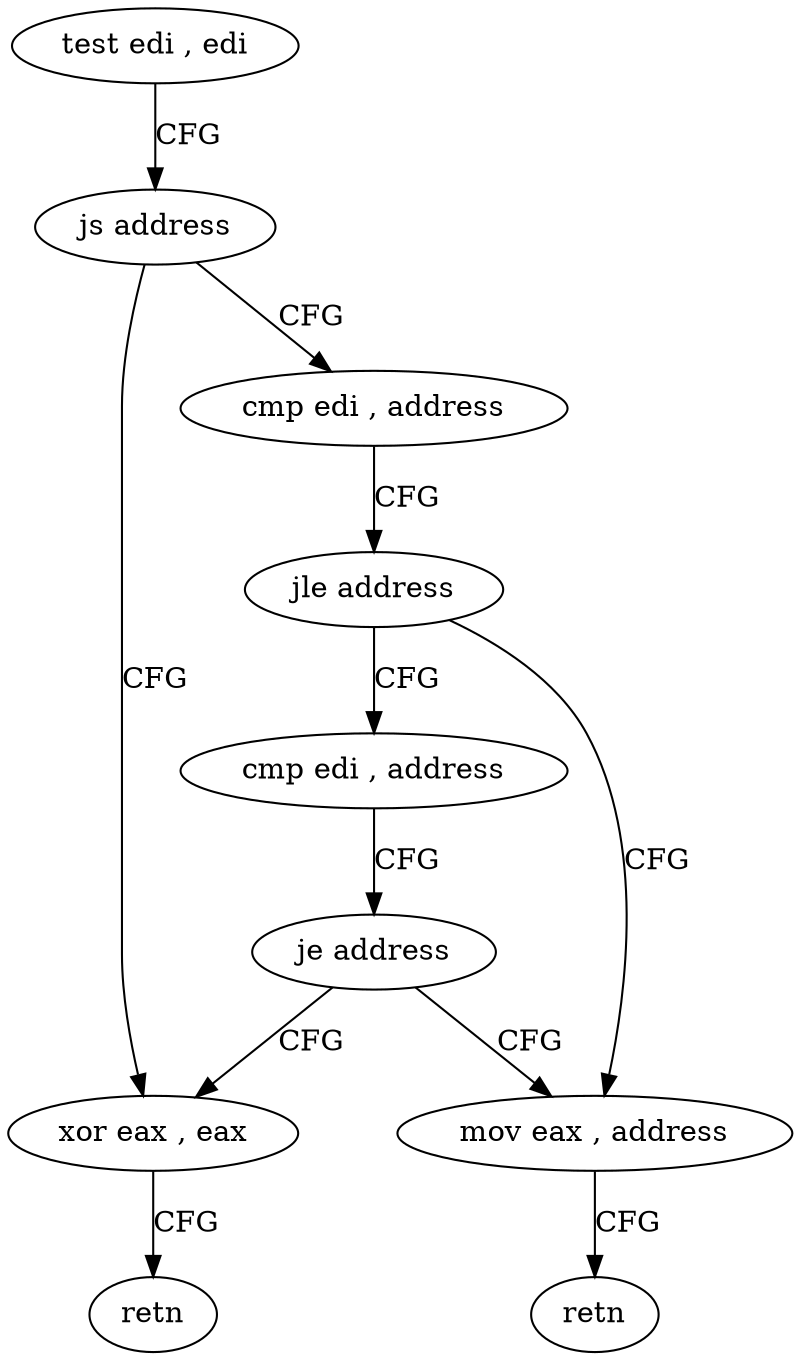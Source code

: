 digraph "func" {
"161472" [label = "test edi , edi" ]
"161474" [label = "js address" ]
"161486" [label = "xor eax , eax" ]
"161476" [label = "cmp edi , address" ]
"161488" [label = "retn" ]
"161479" [label = "jle address" ]
"161496" [label = "mov eax , address" ]
"161481" [label = "cmp edi , address" ]
"161501" [label = "retn" ]
"161484" [label = "je address" ]
"161472" -> "161474" [ label = "CFG" ]
"161474" -> "161486" [ label = "CFG" ]
"161474" -> "161476" [ label = "CFG" ]
"161486" -> "161488" [ label = "CFG" ]
"161476" -> "161479" [ label = "CFG" ]
"161479" -> "161496" [ label = "CFG" ]
"161479" -> "161481" [ label = "CFG" ]
"161496" -> "161501" [ label = "CFG" ]
"161481" -> "161484" [ label = "CFG" ]
"161484" -> "161496" [ label = "CFG" ]
"161484" -> "161486" [ label = "CFG" ]
}
